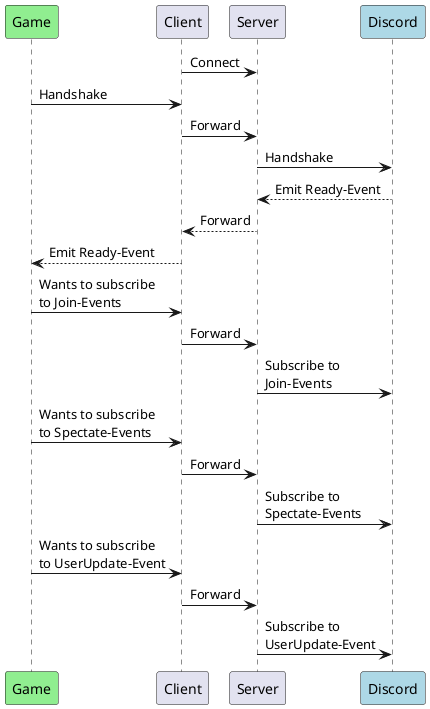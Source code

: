 @startuml "proxy"

participant Game as game #LightGreen 
participant Client as client
participant Server as server
participant Discord as discord #LightBlue

client -> server : Connect

' Handshake
game -> client : Handshake
client -> server : Forward
server -> discord : Handshake

server <-- discord : Emit Ready-Event
client <-- server : Forward
game <-- client : Emit Ready-Event

' OnAcceptedJoinRequest, OnDeclinedJoinRequest
game -> client : Wants to subscribe\nto Join-Events
client -> server : Forward
server -> discord : Subscribe to\nJoin-Events

' OnAcceptedSpectateRequest...
game -> client : Wants to subscribe\nto Spectate-Events
client -> server : Forward
server -> discord : Subscribe to\nSpectate-Events

' OnUserUpdate
game -> client : Wants to subscribe\nto UserUpdate-Event
client -> server : Forward
server -> discord : Subscribe to\nUserUpdate-Event

@enduml
